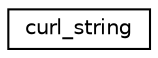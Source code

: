 digraph "Graphical Class Hierarchy"
{
  edge [fontname="Helvetica",fontsize="10",labelfontname="Helvetica",labelfontsize="10"];
  node [fontname="Helvetica",fontsize="10",shape=record];
  rankdir="LR";
  Node0 [label="curl_string",height=0.2,width=0.4,color="black", fillcolor="white", style="filled",URL="$structcurl__string.html"];
}
